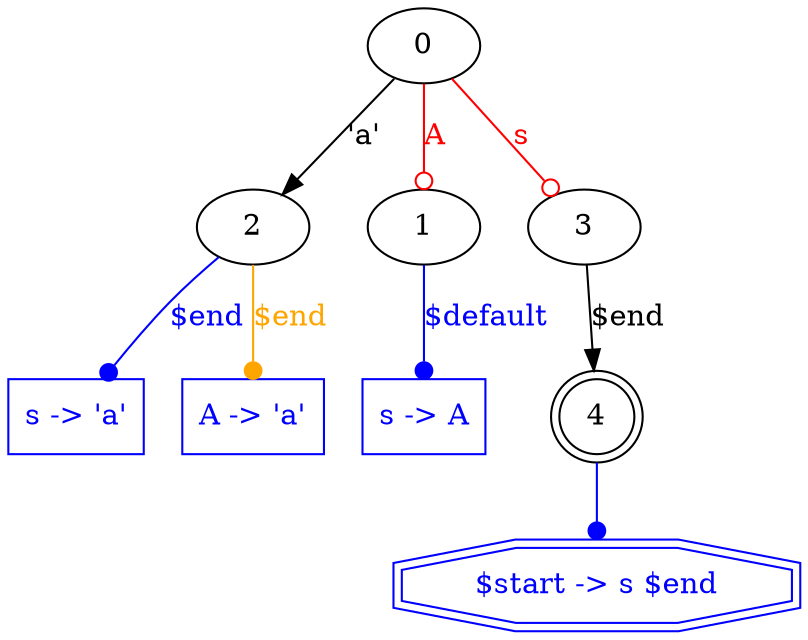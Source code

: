 digraph G {
concentrate = true

"$start -> s $end" [shape = doubleoctagon, fontcolor=blue, color=blue ]
"s -> 'a'" [shape = box, fontcolor=blue, color=blue ]
"s -> A" [shape = box, fontcolor=blue, color=blue ]
"A -> 'a'" [shape = box, fontcolor=blue, color=blue ]
0 -> 2 [label = "'a'"]
0 -> 1 [label = "A", arrowhead = odot, color = "red", fontcolor = "red"]
0 -> 3 [label = "s", arrowhead = odot, color = "red", fontcolor = "red"]
1 -> "s -> A" [label = "$default", arrowhead=dot, color = "blue", fontcolor = "blue"]
2 -> "s -> 'a'" [label = "$end", arrowhead=dot, color = "blue", fontcolor = "blue"]
2 -> "A -> 'a'" [label = "$end", arrowhead=dot, color = "orange", fontcolor = "orange"]
3 -> 4 [label = "$end"]
4 [shape = doublecircle]
4 -> "$start -> s $end" [arrowhead = dot, color = blue]

}
